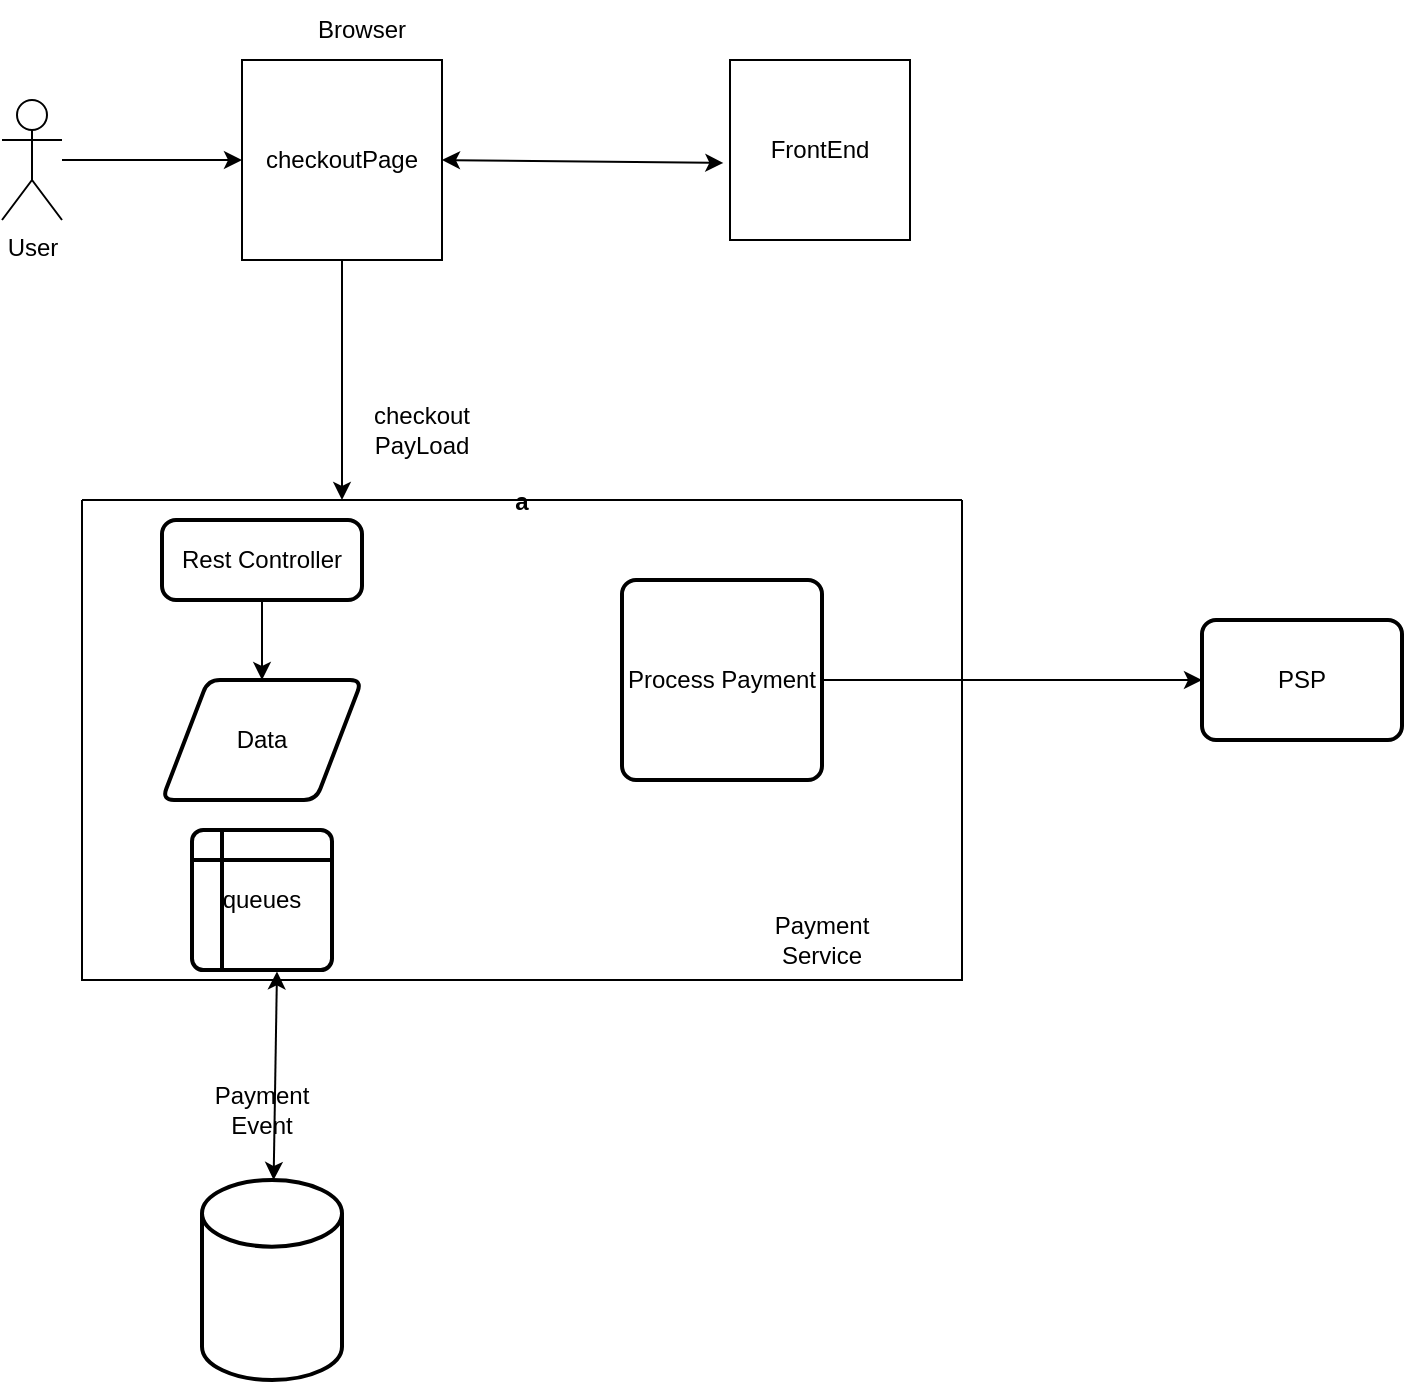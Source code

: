 <mxfile version="21.6.6" type="device">
  <diagram name="Page-1" id="Vo-q9LmXG0nWgNl1h6e-">
    <mxGraphModel dx="820" dy="556" grid="1" gridSize="10" guides="1" tooltips="1" connect="1" arrows="1" fold="1" page="1" pageScale="1" pageWidth="827" pageHeight="1169" math="0" shadow="0">
      <root>
        <mxCell id="0" />
        <mxCell id="1" parent="0" />
        <mxCell id="nooRwXWoRoZRqzIfNQcE-1" value="User" style="shape=umlActor;verticalLabelPosition=bottom;verticalAlign=top;html=1;outlineConnect=0;" vertex="1" parent="1">
          <mxGeometry x="50" y="160" width="30" height="60" as="geometry" />
        </mxCell>
        <mxCell id="nooRwXWoRoZRqzIfNQcE-2" value="checkoutPage" style="whiteSpace=wrap;html=1;aspect=fixed;" vertex="1" parent="1">
          <mxGeometry x="170" y="140" width="100" height="100" as="geometry" />
        </mxCell>
        <mxCell id="nooRwXWoRoZRqzIfNQcE-4" value="" style="endArrow=classic;html=1;rounded=0;entryX=0;entryY=0.5;entryDx=0;entryDy=0;" edge="1" parent="1" target="nooRwXWoRoZRqzIfNQcE-2">
          <mxGeometry width="50" height="50" relative="1" as="geometry">
            <mxPoint x="80" y="190" as="sourcePoint" />
            <mxPoint x="130" y="140" as="targetPoint" />
          </mxGeometry>
        </mxCell>
        <mxCell id="nooRwXWoRoZRqzIfNQcE-5" value="" style="endArrow=classic;html=1;rounded=0;" edge="1" parent="1">
          <mxGeometry width="50" height="50" relative="1" as="geometry">
            <mxPoint x="220" y="240" as="sourcePoint" />
            <mxPoint x="220" y="360" as="targetPoint" />
          </mxGeometry>
        </mxCell>
        <mxCell id="nooRwXWoRoZRqzIfNQcE-6" value="checkout PayLoad" style="text;strokeColor=none;align=center;fillColor=none;html=1;verticalAlign=middle;whiteSpace=wrap;rounded=0;" vertex="1" parent="1">
          <mxGeometry x="230" y="310" width="60" height="30" as="geometry" />
        </mxCell>
        <mxCell id="nooRwXWoRoZRqzIfNQcE-7" value="a" style="swimlane;startSize=0;" vertex="1" parent="1">
          <mxGeometry x="90" y="360" width="440" height="240" as="geometry" />
        </mxCell>
        <mxCell id="nooRwXWoRoZRqzIfNQcE-13" value="Rest Controller" style="rounded=1;whiteSpace=wrap;html=1;absoluteArcSize=1;arcSize=14;strokeWidth=2;" vertex="1" parent="nooRwXWoRoZRqzIfNQcE-7">
          <mxGeometry x="40" y="10" width="100" height="40" as="geometry" />
        </mxCell>
        <mxCell id="nooRwXWoRoZRqzIfNQcE-17" value="Data" style="shape=parallelogram;html=1;strokeWidth=2;perimeter=parallelogramPerimeter;whiteSpace=wrap;rounded=1;arcSize=12;size=0.23;" vertex="1" parent="nooRwXWoRoZRqzIfNQcE-7">
          <mxGeometry x="40" y="90" width="100" height="60" as="geometry" />
        </mxCell>
        <mxCell id="nooRwXWoRoZRqzIfNQcE-18" value="" style="endArrow=classic;html=1;rounded=0;entryX=0.5;entryY=0;entryDx=0;entryDy=0;" edge="1" parent="nooRwXWoRoZRqzIfNQcE-7" target="nooRwXWoRoZRqzIfNQcE-17">
          <mxGeometry width="50" height="50" relative="1" as="geometry">
            <mxPoint x="90" y="50" as="sourcePoint" />
            <mxPoint x="140" as="targetPoint" />
          </mxGeometry>
        </mxCell>
        <mxCell id="nooRwXWoRoZRqzIfNQcE-19" value="Payment Service" style="text;strokeColor=none;align=center;fillColor=none;html=1;verticalAlign=middle;whiteSpace=wrap;rounded=0;" vertex="1" parent="nooRwXWoRoZRqzIfNQcE-7">
          <mxGeometry x="340" y="205" width="60" height="30" as="geometry" />
        </mxCell>
        <mxCell id="nooRwXWoRoZRqzIfNQcE-20" value="queues" style="shape=internalStorage;whiteSpace=wrap;html=1;dx=15;dy=15;rounded=1;arcSize=8;strokeWidth=2;" vertex="1" parent="nooRwXWoRoZRqzIfNQcE-7">
          <mxGeometry x="55" y="165" width="70" height="70" as="geometry" />
        </mxCell>
        <mxCell id="nooRwXWoRoZRqzIfNQcE-23" value="Process Payment" style="rounded=1;whiteSpace=wrap;html=1;absoluteArcSize=1;arcSize=14;strokeWidth=2;" vertex="1" parent="nooRwXWoRoZRqzIfNQcE-7">
          <mxGeometry x="270" y="40" width="100" height="100" as="geometry" />
        </mxCell>
        <mxCell id="nooRwXWoRoZRqzIfNQcE-24" value="" style="endArrow=classic;html=1;rounded=0;exitX=1;exitY=0.5;exitDx=0;exitDy=0;" edge="1" parent="nooRwXWoRoZRqzIfNQcE-7" source="nooRwXWoRoZRqzIfNQcE-23">
          <mxGeometry width="50" height="50" relative="1" as="geometry">
            <mxPoint x="299" y="90" as="sourcePoint" />
            <mxPoint x="560" y="90" as="targetPoint" />
          </mxGeometry>
        </mxCell>
        <mxCell id="nooRwXWoRoZRqzIfNQcE-9" value="Browser" style="text;strokeColor=none;align=center;fillColor=none;html=1;verticalAlign=middle;whiteSpace=wrap;rounded=0;" vertex="1" parent="1">
          <mxGeometry x="200" y="110" width="60" height="30" as="geometry" />
        </mxCell>
        <mxCell id="nooRwXWoRoZRqzIfNQcE-11" value="FrontEnd" style="whiteSpace=wrap;html=1;aspect=fixed;" vertex="1" parent="1">
          <mxGeometry x="414" y="140" width="90" height="90" as="geometry" />
        </mxCell>
        <mxCell id="nooRwXWoRoZRqzIfNQcE-14" value="" style="endArrow=classic;startArrow=classic;html=1;rounded=0;entryX=-0.037;entryY=0.572;entryDx=0;entryDy=0;entryPerimeter=0;" edge="1" parent="1" target="nooRwXWoRoZRqzIfNQcE-11">
          <mxGeometry width="50" height="50" relative="1" as="geometry">
            <mxPoint x="270" y="190" as="sourcePoint" />
            <mxPoint x="320" y="145" as="targetPoint" />
          </mxGeometry>
        </mxCell>
        <mxCell id="nooRwXWoRoZRqzIfNQcE-16" value="" style="strokeWidth=2;html=1;shape=mxgraph.flowchart.database;whiteSpace=wrap;" vertex="1" parent="1">
          <mxGeometry x="150" y="700" width="70" height="100" as="geometry" />
        </mxCell>
        <mxCell id="nooRwXWoRoZRqzIfNQcE-21" value="" style="endArrow=classic;startArrow=classic;html=1;rounded=0;entryX=0.607;entryY=1.01;entryDx=0;entryDy=0;entryPerimeter=0;" edge="1" parent="1" source="nooRwXWoRoZRqzIfNQcE-16" target="nooRwXWoRoZRqzIfNQcE-20">
          <mxGeometry width="50" height="50" relative="1" as="geometry">
            <mxPoint x="187" y="670" as="sourcePoint" />
            <mxPoint x="240" y="620" as="targetPoint" />
          </mxGeometry>
        </mxCell>
        <mxCell id="nooRwXWoRoZRqzIfNQcE-22" value="Payment Event" style="text;strokeColor=none;align=center;fillColor=none;html=1;verticalAlign=middle;whiteSpace=wrap;rounded=0;" vertex="1" parent="1">
          <mxGeometry x="150" y="650" width="60" height="30" as="geometry" />
        </mxCell>
        <mxCell id="nooRwXWoRoZRqzIfNQcE-25" value="PSP" style="rounded=1;whiteSpace=wrap;html=1;absoluteArcSize=1;arcSize=14;strokeWidth=2;" vertex="1" parent="1">
          <mxGeometry x="650" y="420" width="100" height="60" as="geometry" />
        </mxCell>
      </root>
    </mxGraphModel>
  </diagram>
</mxfile>
